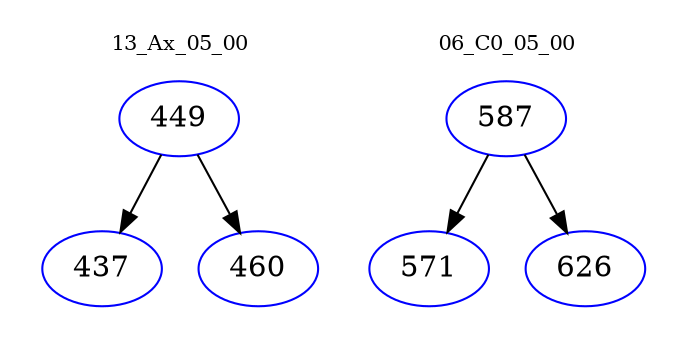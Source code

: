 digraph{
subgraph cluster_0 {
color = white
label = "13_Ax_05_00";
fontsize=10;
T0_449 [label="449", color="blue"]
T0_449 -> T0_437 [color="black"]
T0_437 [label="437", color="blue"]
T0_449 -> T0_460 [color="black"]
T0_460 [label="460", color="blue"]
}
subgraph cluster_1 {
color = white
label = "06_C0_05_00";
fontsize=10;
T1_587 [label="587", color="blue"]
T1_587 -> T1_571 [color="black"]
T1_571 [label="571", color="blue"]
T1_587 -> T1_626 [color="black"]
T1_626 [label="626", color="blue"]
}
}
